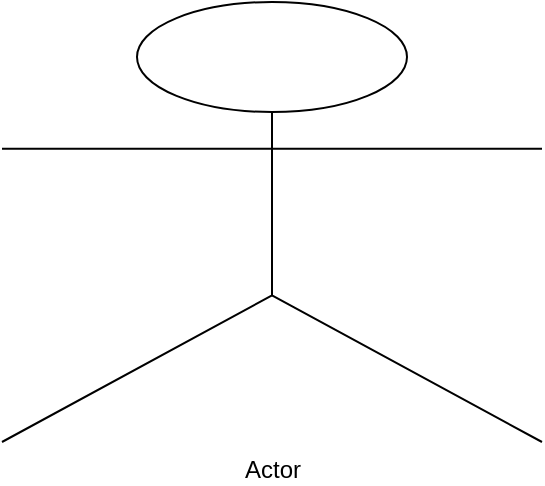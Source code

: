 <mxfile version="14.6.11" type="github">
  <diagram id="nJ_YSOB-cRXqN2Q_i_SR" name="Page-1">
    <mxGraphModel dx="821" dy="1621" grid="1" gridSize="10" guides="1" tooltips="1" connect="1" arrows="1" fold="1" page="1" pageScale="1" pageWidth="827" pageHeight="1169" math="0" shadow="0">
      <root>
        <mxCell id="0" />
        <mxCell id="1" parent="0" />
        <mxCell id="uW_1GmQTT63KbelZKAPu-15" value="Actor" style="shape=umlActor;verticalLabelPosition=bottom;verticalAlign=top;html=1;" vertex="1" parent="1">
          <mxGeometry x="250" y="-450" width="270" height="220" as="geometry" />
        </mxCell>
      </root>
    </mxGraphModel>
  </diagram>
</mxfile>

